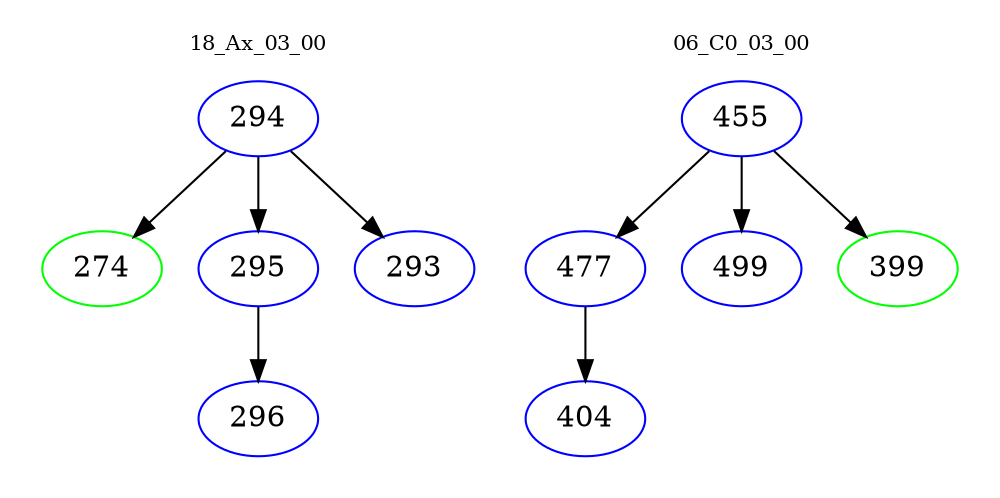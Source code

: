 digraph{
subgraph cluster_0 {
color = white
label = "18_Ax_03_00";
fontsize=10;
T0_294 [label="294", color="blue"]
T0_294 -> T0_274 [color="black"]
T0_274 [label="274", color="green"]
T0_294 -> T0_295 [color="black"]
T0_295 [label="295", color="blue"]
T0_295 -> T0_296 [color="black"]
T0_296 [label="296", color="blue"]
T0_294 -> T0_293 [color="black"]
T0_293 [label="293", color="blue"]
}
subgraph cluster_1 {
color = white
label = "06_C0_03_00";
fontsize=10;
T1_455 [label="455", color="blue"]
T1_455 -> T1_477 [color="black"]
T1_477 [label="477", color="blue"]
T1_477 -> T1_404 [color="black"]
T1_404 [label="404", color="blue"]
T1_455 -> T1_499 [color="black"]
T1_499 [label="499", color="blue"]
T1_455 -> T1_399 [color="black"]
T1_399 [label="399", color="green"]
}
}
